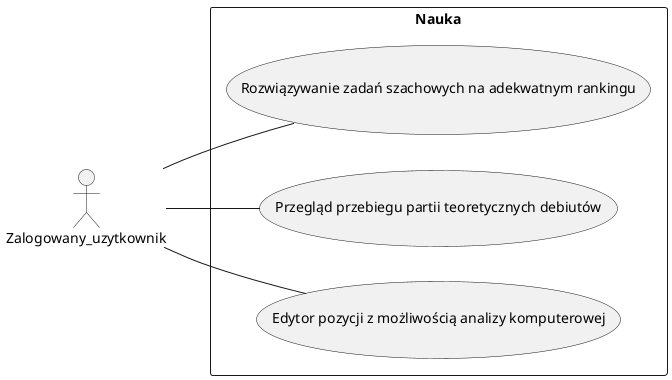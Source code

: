@startuml nauka
left to right direction
actor Zalogowany_uzytkownik as loggedUser

rectangle Nauka{
    usecase "Rozwiązywanie zadań szachowych na adekwatnym rankingu" as ranking
    usecase "Przegląd przebiegu partii teoretycznych debiutów" as gameBrief 
    usecase "Edytor pozycji z możliwością analizy komputerowej" as positionEditor
}



loggedUser -- ranking
loggedUser -- gameBrief
loggedUser -- positionEditor
@enduml